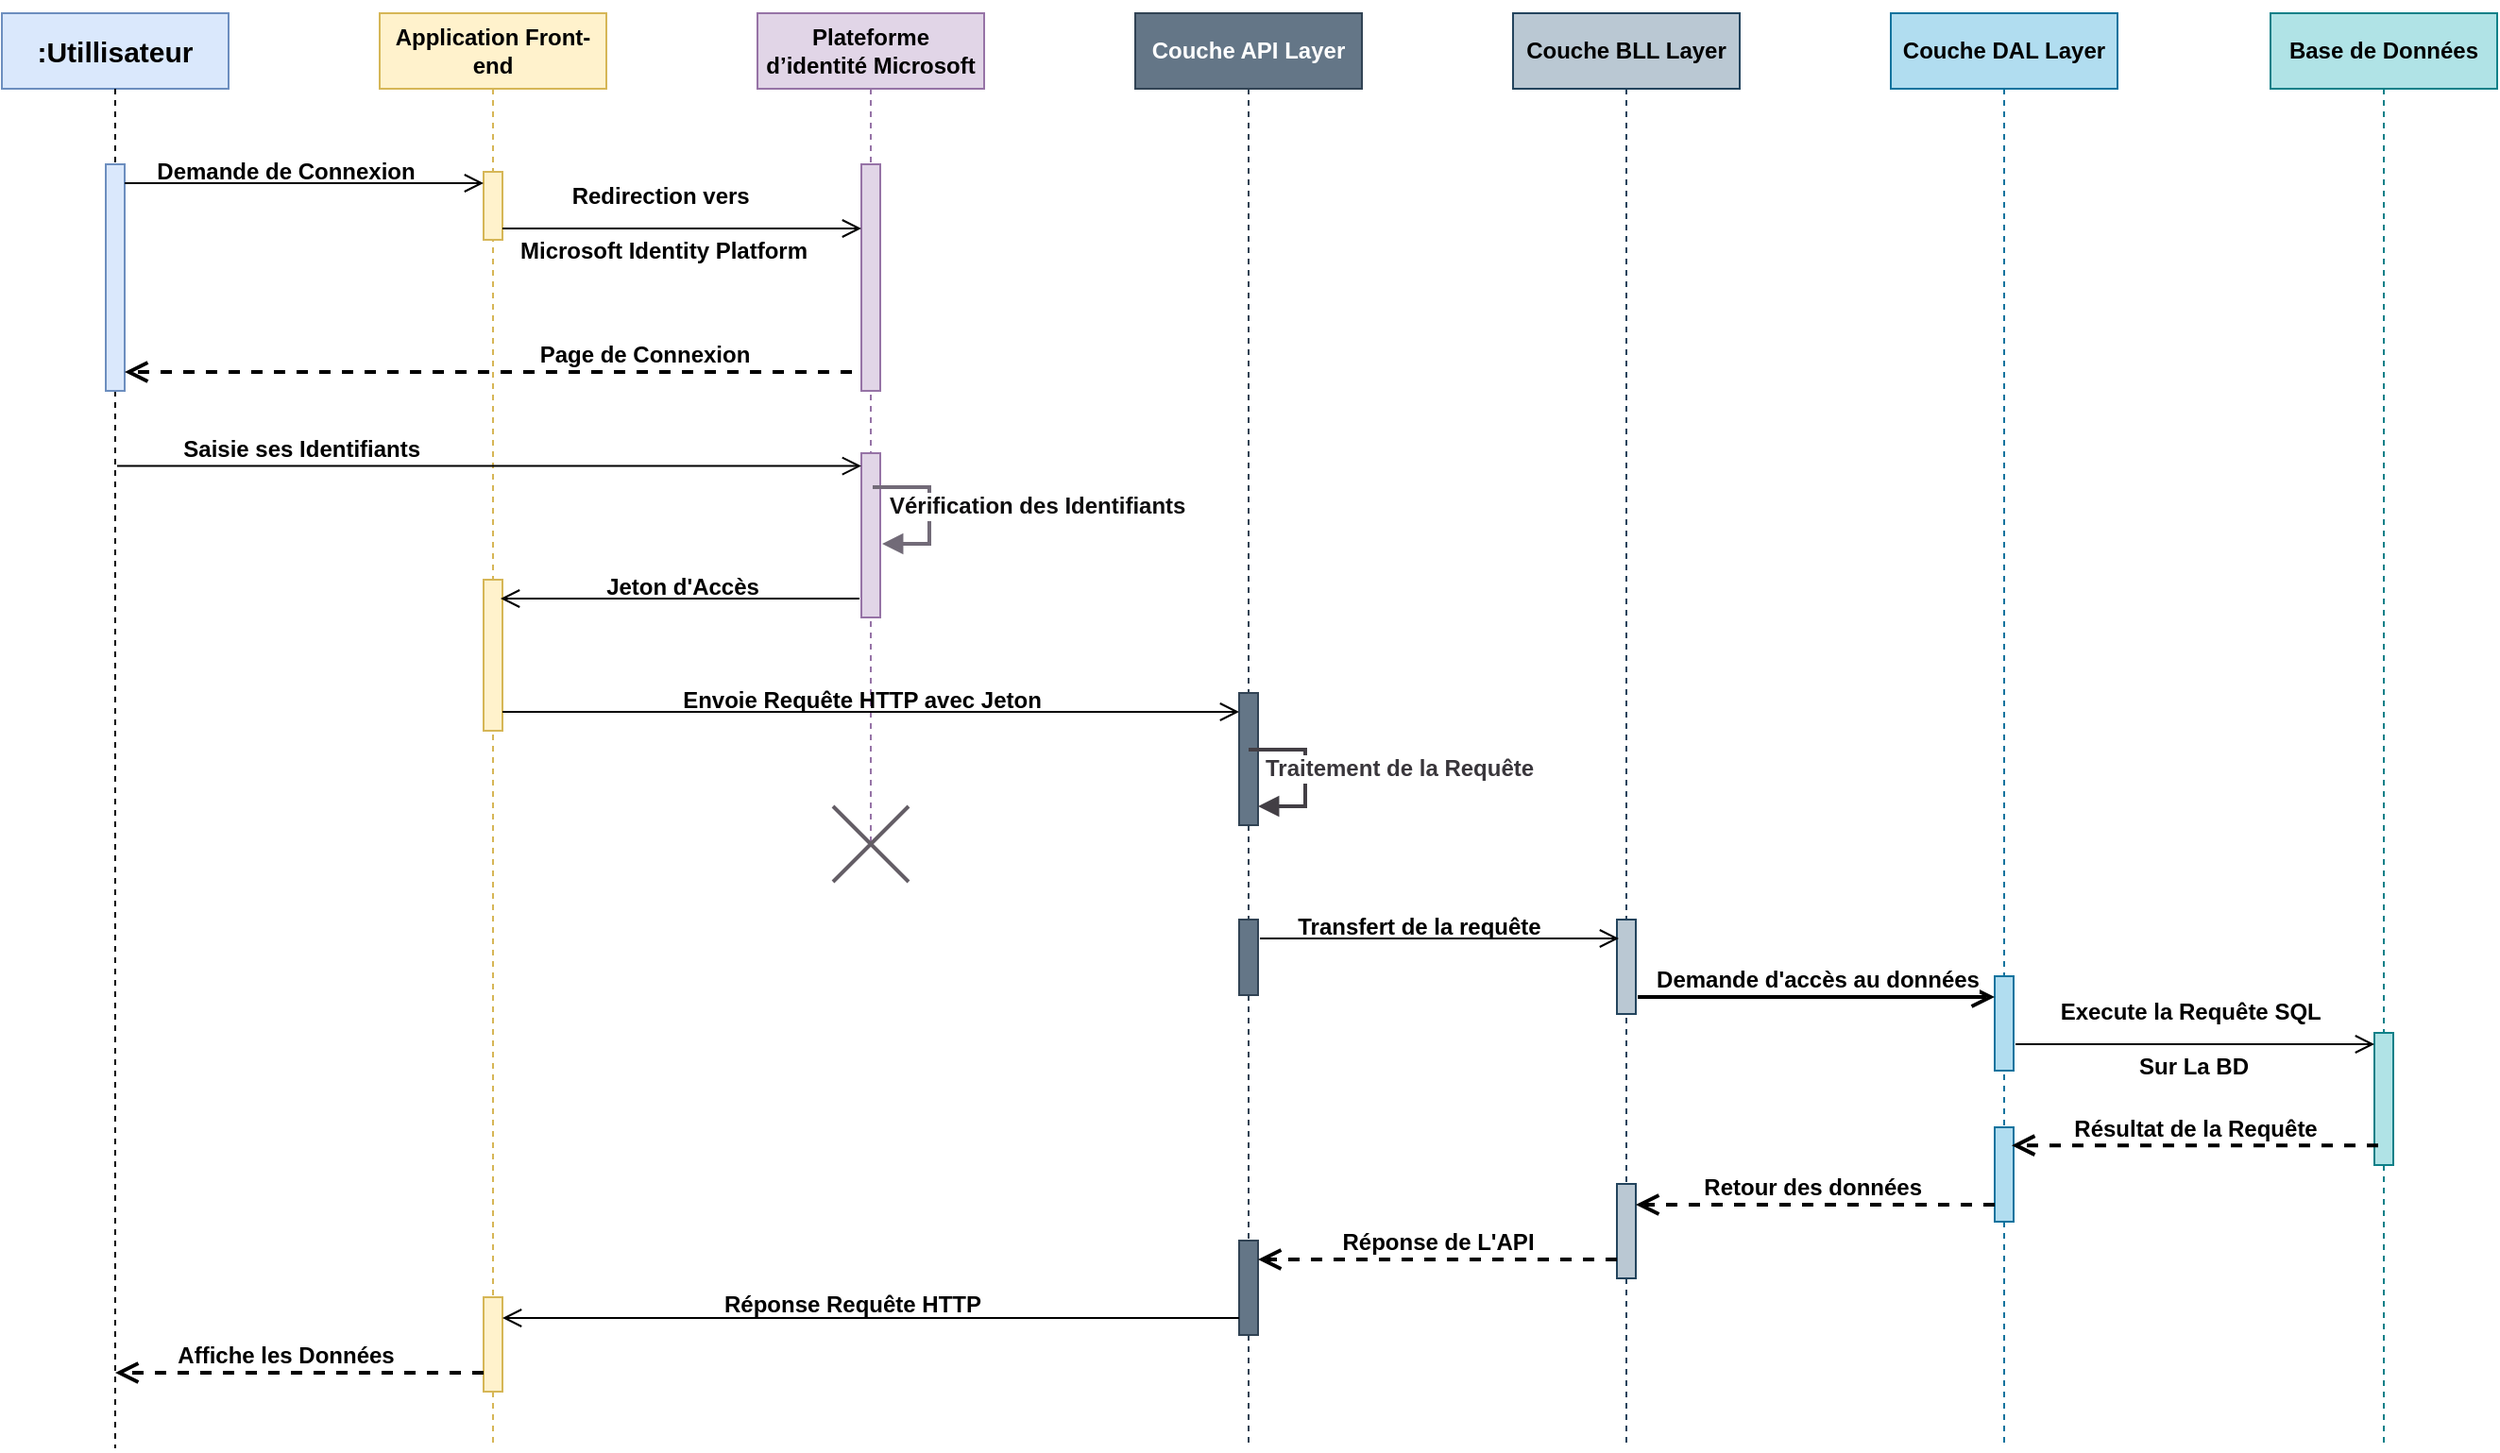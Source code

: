 <mxfile version="24.8.6">
  <diagram name="Page-1" id="ePwsD16DqU7_DC6WwCsZ">
    <mxGraphModel dx="2551" dy="981" grid="1" gridSize="10" guides="1" tooltips="1" connect="1" arrows="1" fold="1" page="1" pageScale="1" pageWidth="827" pageHeight="1169" math="0" shadow="0">
      <root>
        <mxCell id="0" />
        <mxCell id="1" parent="0" />
        <mxCell id="RUaxu5A9DFn4inM2jr1r-6" value="&lt;b&gt;Plateforme d’identité Microsoft&lt;/b&gt;" style="shape=umlLifeline;perimeter=lifelinePerimeter;whiteSpace=wrap;html=1;container=1;dropTarget=0;collapsible=0;recursiveResize=0;outlineConnect=0;portConstraint=eastwest;newEdgeStyle={&quot;edgeStyle&quot;:&quot;elbowEdgeStyle&quot;,&quot;elbow&quot;:&quot;vertical&quot;,&quot;curved&quot;:0,&quot;rounded&quot;:0};fillColor=#e1d5e7;strokeColor=#9673a6;" parent="1" vertex="1">
          <mxGeometry x="320" y="40" width="120" height="440" as="geometry" />
        </mxCell>
        <mxCell id="RUaxu5A9DFn4inM2jr1r-7" value="" style="html=1;points=[[0,0,0,0,5],[0,1,0,0,-5],[1,0,0,0,5],[1,1,0,0,-5]];perimeter=orthogonalPerimeter;outlineConnect=0;targetShapes=umlLifeline;portConstraint=eastwest;newEdgeStyle={&quot;curved&quot;:0,&quot;rounded&quot;:0};fillColor=#e1d5e7;strokeColor=#9673a6;" parent="RUaxu5A9DFn4inM2jr1r-6" vertex="1">
          <mxGeometry x="55" y="80" width="10" height="120" as="geometry" />
        </mxCell>
        <mxCell id="RUaxu5A9DFn4inM2jr1r-42" value="" style="html=1;points=[[0,0,0,0,5],[0,1,0,0,-5],[1,0,0,0,5],[1,1,0,0,-5]];perimeter=orthogonalPerimeter;outlineConnect=0;targetShapes=umlLifeline;portConstraint=eastwest;newEdgeStyle={&quot;curved&quot;:0,&quot;rounded&quot;:0};fillColor=#e1d5e7;strokeColor=#9673a6;" parent="RUaxu5A9DFn4inM2jr1r-6" vertex="1">
          <mxGeometry x="55" y="233" width="10" height="87" as="geometry" />
        </mxCell>
        <mxCell id="RUaxu5A9DFn4inM2jr1r-8" value="&lt;b&gt;Application Front-end&lt;/b&gt;" style="shape=umlLifeline;perimeter=lifelinePerimeter;whiteSpace=wrap;html=1;container=1;dropTarget=0;collapsible=0;recursiveResize=0;outlineConnect=0;portConstraint=eastwest;newEdgeStyle={&quot;edgeStyle&quot;:&quot;elbowEdgeStyle&quot;,&quot;elbow&quot;:&quot;vertical&quot;,&quot;curved&quot;:0,&quot;rounded&quot;:0};fillColor=#fff2cc;strokeColor=#d6b656;" parent="1" vertex="1">
          <mxGeometry x="120" y="40" width="120" height="760" as="geometry" />
        </mxCell>
        <mxCell id="RUaxu5A9DFn4inM2jr1r-9" value="" style="html=1;points=[[0,0,0,0,5],[0,1,0,0,-5],[1,0,0,0,5],[1,1,0,0,-5]];perimeter=orthogonalPerimeter;outlineConnect=0;targetShapes=umlLifeline;portConstraint=eastwest;newEdgeStyle={&quot;curved&quot;:0,&quot;rounded&quot;:0};fillColor=#fff2cc;strokeColor=#d6b656;" parent="RUaxu5A9DFn4inM2jr1r-8" vertex="1">
          <mxGeometry x="55" y="84" width="10" height="36" as="geometry" />
        </mxCell>
        <mxCell id="RUaxu5A9DFn4inM2jr1r-51" value="" style="html=1;points=[[0,0,0,0,5],[0,1,0,0,-5],[1,0,0,0,5],[1,1,0,0,-5]];perimeter=orthogonalPerimeter;outlineConnect=0;targetShapes=umlLifeline;portConstraint=eastwest;newEdgeStyle={&quot;curved&quot;:0,&quot;rounded&quot;:0};fillColor=#fff2cc;strokeColor=#d6b656;" parent="RUaxu5A9DFn4inM2jr1r-8" vertex="1">
          <mxGeometry x="55" y="300" width="10" height="80" as="geometry" />
        </mxCell>
        <mxCell id="RUaxu5A9DFn4inM2jr1r-78" value="" style="html=1;points=[[0,0,0,0,5],[0,1,0,0,-5],[1,0,0,0,5],[1,1,0,0,-5]];perimeter=orthogonalPerimeter;outlineConnect=0;targetShapes=umlLifeline;portConstraint=eastwest;newEdgeStyle={&quot;curved&quot;:0,&quot;rounded&quot;:0};fillColor=#fff2cc;strokeColor=#d6b656;" parent="RUaxu5A9DFn4inM2jr1r-8" vertex="1">
          <mxGeometry x="55" y="680" width="10" height="50" as="geometry" />
        </mxCell>
        <mxCell id="RUaxu5A9DFn4inM2jr1r-11" value="&lt;div style=&quot;font-size: 15px;&quot;&gt;&lt;font style=&quot;font-size: 15px;&quot;&gt;&lt;b&gt;&lt;br&gt;&lt;/b&gt;&lt;/font&gt;&lt;/div&gt;&lt;font style=&quot;font-size: 15px;&quot;&gt;&lt;b&gt;:Utillisateur&lt;/b&gt;&lt;/font&gt;&lt;div style=&quot;font-size: 15px;&quot;&gt;&lt;br&gt;&lt;/div&gt;" style="shape=rect;html=1;whiteSpace=wrap;align=center;fillColor=#dae8fc;strokeColor=#6c8ebf;" parent="1" vertex="1">
          <mxGeometry x="-80" y="40" width="120" height="40" as="geometry" />
        </mxCell>
        <mxCell id="RUaxu5A9DFn4inM2jr1r-12" value="" style="edgeStyle=none;html=1;dashed=1;endArrow=none;align=center;verticalAlign=bottom;exitX=0.5;exitY=1;rounded=0;" parent="1" source="RUaxu5A9DFn4inM2jr1r-15" edge="1">
          <mxGeometry x="1" relative="1" as="geometry">
            <mxPoint x="-20" y="800" as="targetPoint" />
          </mxGeometry>
        </mxCell>
        <mxCell id="RUaxu5A9DFn4inM2jr1r-16" value="" style="edgeStyle=none;html=1;dashed=1;endArrow=none;align=center;verticalAlign=bottom;exitX=0.5;exitY=1;rounded=0;" parent="1" source="RUaxu5A9DFn4inM2jr1r-11" target="RUaxu5A9DFn4inM2jr1r-15" edge="1">
          <mxGeometry x="1" relative="1" as="geometry">
            <mxPoint x="-20" y="390" as="targetPoint" />
            <mxPoint x="-20" y="80" as="sourcePoint" />
          </mxGeometry>
        </mxCell>
        <mxCell id="RUaxu5A9DFn4inM2jr1r-15" value="" style="html=1;points=[[0,0,0,0,5],[0,1,0,0,-5],[1,0,0,0,5],[1,1,0,0,-5]];perimeter=orthogonalPerimeter;outlineConnect=0;targetShapes=umlLifeline;portConstraint=eastwest;newEdgeStyle={&quot;curved&quot;:0,&quot;rounded&quot;:0};fillColor=#dae8fc;strokeColor=#6c8ebf;" parent="1" vertex="1">
          <mxGeometry x="-25" y="120" width="10" height="120" as="geometry" />
        </mxCell>
        <mxCell id="RUaxu5A9DFn4inM2jr1r-17" value="&lt;b&gt;Couche API Layer&lt;/b&gt;" style="shape=umlLifeline;perimeter=lifelinePerimeter;whiteSpace=wrap;html=1;container=1;dropTarget=0;collapsible=0;recursiveResize=0;outlineConnect=0;portConstraint=eastwest;newEdgeStyle={&quot;edgeStyle&quot;:&quot;elbowEdgeStyle&quot;,&quot;elbow&quot;:&quot;vertical&quot;,&quot;curved&quot;:0,&quot;rounded&quot;:0};fillColor=#647687;strokeColor=#314354;fontColor=#ffffff;" parent="1" vertex="1">
          <mxGeometry x="520" y="40" width="120" height="760" as="geometry" />
        </mxCell>
        <mxCell id="RUaxu5A9DFn4inM2jr1r-18" value="" style="html=1;points=[[0,0,0,0,5],[0,1,0,0,-5],[1,0,0,0,5],[1,1,0,0,-5]];perimeter=orthogonalPerimeter;outlineConnect=0;targetShapes=umlLifeline;portConstraint=eastwest;newEdgeStyle={&quot;curved&quot;:0,&quot;rounded&quot;:0};fillColor=#647687;strokeColor=#314354;fontColor=#ffffff;" parent="RUaxu5A9DFn4inM2jr1r-17" vertex="1">
          <mxGeometry x="55" y="360" width="10" height="70" as="geometry" />
        </mxCell>
        <mxCell id="RUaxu5A9DFn4inM2jr1r-56" value="" style="html=1;points=[[0,0,0,0,5],[0,1,0,0,-5],[1,0,0,0,5],[1,1,0,0,-5]];perimeter=orthogonalPerimeter;outlineConnect=0;targetShapes=umlLifeline;portConstraint=eastwest;newEdgeStyle={&quot;curved&quot;:0,&quot;rounded&quot;:0};fillColor=#647687;strokeColor=#314354;fontColor=#ffffff;" parent="RUaxu5A9DFn4inM2jr1r-17" vertex="1">
          <mxGeometry x="55" y="480" width="10" height="40" as="geometry" />
        </mxCell>
        <mxCell id="RUaxu5A9DFn4inM2jr1r-72" value="" style="html=1;points=[[0,0,0,0,5],[0,1,0,0,-5],[1,0,0,0,5],[1,1,0,0,-5]];perimeter=orthogonalPerimeter;outlineConnect=0;targetShapes=umlLifeline;portConstraint=eastwest;newEdgeStyle={&quot;curved&quot;:0,&quot;rounded&quot;:0};fillColor=#647687;strokeColor=#314354;fontColor=#ffffff;" parent="RUaxu5A9DFn4inM2jr1r-17" vertex="1">
          <mxGeometry x="55" y="650" width="10" height="50" as="geometry" />
        </mxCell>
        <mxCell id="RUaxu5A9DFn4inM2jr1r-19" value="&lt;b&gt;Couche BLL Layer&lt;/b&gt;" style="shape=umlLifeline;perimeter=lifelinePerimeter;whiteSpace=wrap;html=1;container=1;dropTarget=0;collapsible=0;recursiveResize=0;outlineConnect=0;portConstraint=eastwest;newEdgeStyle={&quot;edgeStyle&quot;:&quot;elbowEdgeStyle&quot;,&quot;elbow&quot;:&quot;vertical&quot;,&quot;curved&quot;:0,&quot;rounded&quot;:0};fillColor=#bac8d3;strokeColor=#23445d;" parent="1" vertex="1">
          <mxGeometry x="720" y="40" width="120" height="760" as="geometry" />
        </mxCell>
        <mxCell id="RUaxu5A9DFn4inM2jr1r-20" value="" style="html=1;points=[[0,0,0,0,5],[0,1,0,0,-5],[1,0,0,0,5],[1,1,0,0,-5]];perimeter=orthogonalPerimeter;outlineConnect=0;targetShapes=umlLifeline;portConstraint=eastwest;newEdgeStyle={&quot;curved&quot;:0,&quot;rounded&quot;:0};fillColor=#bac8d3;strokeColor=#23445d;" parent="RUaxu5A9DFn4inM2jr1r-19" vertex="1">
          <mxGeometry x="55" y="480" width="10" height="50" as="geometry" />
        </mxCell>
        <mxCell id="RUaxu5A9DFn4inM2jr1r-70" value="" style="html=1;points=[[0,0,0,0,5],[0,1,0,0,-5],[1,0,0,0,5],[1,1,0,0,-5]];perimeter=orthogonalPerimeter;outlineConnect=0;targetShapes=umlLifeline;portConstraint=eastwest;newEdgeStyle={&quot;curved&quot;:0,&quot;rounded&quot;:0};fillColor=#bac8d3;strokeColor=#23445d;" parent="RUaxu5A9DFn4inM2jr1r-19" vertex="1">
          <mxGeometry x="55" y="620" width="10" height="50" as="geometry" />
        </mxCell>
        <mxCell id="RUaxu5A9DFn4inM2jr1r-21" value="&lt;b&gt;Couche DAL Layer&lt;/b&gt;" style="shape=umlLifeline;perimeter=lifelinePerimeter;whiteSpace=wrap;html=1;container=1;dropTarget=0;collapsible=0;recursiveResize=0;outlineConnect=0;portConstraint=eastwest;newEdgeStyle={&quot;edgeStyle&quot;:&quot;elbowEdgeStyle&quot;,&quot;elbow&quot;:&quot;vertical&quot;,&quot;curved&quot;:0,&quot;rounded&quot;:0};fillColor=#b1ddf0;strokeColor=#10739e;" parent="1" vertex="1">
          <mxGeometry x="920" y="40" width="120" height="760" as="geometry" />
        </mxCell>
        <mxCell id="RUaxu5A9DFn4inM2jr1r-22" value="" style="html=1;points=[[0,0,0,0,5],[0,1,0,0,-5],[1,0,0,0,5],[1,1,0,0,-5]];perimeter=orthogonalPerimeter;outlineConnect=0;targetShapes=umlLifeline;portConstraint=eastwest;newEdgeStyle={&quot;curved&quot;:0,&quot;rounded&quot;:0};fillColor=#b1ddf0;strokeColor=#10739e;" parent="RUaxu5A9DFn4inM2jr1r-21" vertex="1">
          <mxGeometry x="55" y="510" width="10" height="50" as="geometry" />
        </mxCell>
        <mxCell id="RUaxu5A9DFn4inM2jr1r-68" value="" style="html=1;points=[[0,0,0,0,5],[0,1,0,0,-5],[1,0,0,0,5],[1,1,0,0,-5]];perimeter=orthogonalPerimeter;outlineConnect=0;targetShapes=umlLifeline;portConstraint=eastwest;newEdgeStyle={&quot;curved&quot;:0,&quot;rounded&quot;:0};fillColor=#b1ddf0;strokeColor=#10739e;" parent="RUaxu5A9DFn4inM2jr1r-21" vertex="1">
          <mxGeometry x="55" y="590" width="10" height="50" as="geometry" />
        </mxCell>
        <mxCell id="RUaxu5A9DFn4inM2jr1r-23" value="&lt;b&gt;Base de Données&lt;/b&gt;" style="shape=umlLifeline;perimeter=lifelinePerimeter;whiteSpace=wrap;html=1;container=1;dropTarget=0;collapsible=0;recursiveResize=0;outlineConnect=0;portConstraint=eastwest;newEdgeStyle={&quot;edgeStyle&quot;:&quot;elbowEdgeStyle&quot;,&quot;elbow&quot;:&quot;vertical&quot;,&quot;curved&quot;:0,&quot;rounded&quot;:0};fillColor=#b0e3e6;strokeColor=#0e8088;" parent="1" vertex="1">
          <mxGeometry x="1121" y="40" width="120" height="760" as="geometry" />
        </mxCell>
        <mxCell id="RUaxu5A9DFn4inM2jr1r-24" value="" style="html=1;points=[[0,0,0,0,5],[0,1,0,0,-5],[1,0,0,0,5],[1,1,0,0,-5]];perimeter=orthogonalPerimeter;outlineConnect=0;targetShapes=umlLifeline;portConstraint=eastwest;newEdgeStyle={&quot;curved&quot;:0,&quot;rounded&quot;:0};fillColor=#b0e3e6;strokeColor=#0e8088;" parent="RUaxu5A9DFn4inM2jr1r-23" vertex="1">
          <mxGeometry x="55" y="540" width="10" height="70" as="geometry" />
        </mxCell>
        <mxCell id="RUaxu5A9DFn4inM2jr1r-25" value="" style="endArrow=open;startArrow=none;endFill=0;startFill=0;endSize=8;html=1;verticalAlign=bottom;labelBackgroundColor=none;strokeWidth=1;rounded=0;" parent="1" target="RUaxu5A9DFn4inM2jr1r-9" edge="1">
          <mxGeometry width="160" relative="1" as="geometry">
            <mxPoint x="-15" y="130" as="sourcePoint" />
            <mxPoint x="170" y="130" as="targetPoint" />
          </mxGeometry>
        </mxCell>
        <mxCell id="RUaxu5A9DFn4inM2jr1r-27" value="&lt;font style=&quot;font-size: 12px;&quot;&gt;Demande de Connexion&lt;/font&gt;" style="text;strokeColor=none;fillColor=none;html=1;fontSize=24;fontStyle=1;verticalAlign=middle;align=center;" parent="1" vertex="1">
          <mxGeometry x="20" y="100" width="100" height="40" as="geometry" />
        </mxCell>
        <mxCell id="RUaxu5A9DFn4inM2jr1r-28" value="" style="endArrow=open;startArrow=none;endFill=0;startFill=0;endSize=8;html=1;verticalAlign=bottom;labelBackgroundColor=none;strokeWidth=1;rounded=0;" parent="1" edge="1">
          <mxGeometry width="160" relative="1" as="geometry">
            <mxPoint x="185" y="154" as="sourcePoint" />
            <mxPoint x="375" y="154" as="targetPoint" />
          </mxGeometry>
        </mxCell>
        <mxCell id="RUaxu5A9DFn4inM2jr1r-29" value="&lt;font style=&quot;font-size: 12px;&quot;&gt;&lt;span style=&quot;background-color: initial;&quot;&gt;Redirection vers&amp;nbsp;&lt;/span&gt;&lt;br&gt;&lt;span style=&quot;background-color: initial;&quot;&gt;Microsoft Identity Platform&lt;/span&gt;&lt;/font&gt;" style="text;strokeColor=none;fillColor=none;html=1;fontSize=24;fontStyle=1;verticalAlign=middle;align=center;" parent="1" vertex="1">
          <mxGeometry x="220" y="130" width="100" height="34" as="geometry" />
        </mxCell>
        <mxCell id="RUaxu5A9DFn4inM2jr1r-38" value="&lt;b&gt;&lt;font style=&quot;font-size: 12px;&quot;&gt;Page de Connexion&lt;/font&gt;&lt;/b&gt;" style="html=1;verticalAlign=bottom;endArrow=open;dashed=1;endSize=8;curved=0;rounded=0;strokeWidth=2;" parent="1" target="RUaxu5A9DFn4inM2jr1r-15" edge="1">
          <mxGeometry x="-0.429" relative="1" as="geometry">
            <mxPoint x="370" y="230" as="sourcePoint" />
            <mxPoint x="290" y="230" as="targetPoint" />
            <mxPoint as="offset" />
          </mxGeometry>
        </mxCell>
        <mxCell id="RUaxu5A9DFn4inM2jr1r-39" value="" style="endArrow=open;startArrow=none;endFill=0;startFill=0;endSize=8;html=1;verticalAlign=bottom;labelBackgroundColor=none;strokeWidth=1;rounded=0;" parent="1" target="RUaxu5A9DFn4inM2jr1r-42" edge="1">
          <mxGeometry width="160" relative="1" as="geometry">
            <mxPoint x="-19" y="279.76" as="sourcePoint" />
            <mxPoint x="370" y="280" as="targetPoint" />
          </mxGeometry>
        </mxCell>
        <mxCell id="RUaxu5A9DFn4inM2jr1r-41" value="&lt;span style=&quot;font-size: 12px;&quot;&gt;Saisie ses Identifiants&amp;nbsp;&lt;/span&gt;" style="text;strokeColor=none;fillColor=none;html=1;fontSize=24;fontStyle=1;verticalAlign=middle;align=center;" parent="1" vertex="1">
          <mxGeometry x="30" y="250" width="100" height="34" as="geometry" />
        </mxCell>
        <mxCell id="RUaxu5A9DFn4inM2jr1r-44" value="&lt;font size=&quot;1&quot; color=&quot;#0f0e0f&quot; style=&quot;&quot;&gt;&lt;b style=&quot;font-size: 12px;&quot;&gt;Vérification des Identifiants&amp;nbsp;&lt;/b&gt;&lt;/font&gt;" style="html=1;align=left;spacingLeft=2;endArrow=block;rounded=0;edgeStyle=orthogonalEdgeStyle;curved=0;rounded=0;strokeColor=#726B78;strokeWidth=2;" parent="1" edge="1">
          <mxGeometry x="-0.882" y="-10" relative="1" as="geometry">
            <mxPoint x="381" y="291" as="sourcePoint" />
            <Array as="points">
              <mxPoint x="411" y="321" />
            </Array>
            <mxPoint x="386" y="321.029" as="targetPoint" />
            <mxPoint as="offset" />
          </mxGeometry>
        </mxCell>
        <mxCell id="RUaxu5A9DFn4inM2jr1r-49" value="&lt;font style=&quot;font-size: 12px;&quot;&gt;&lt;b&gt;Demande d&#39;accès au données&lt;/b&gt;&lt;/font&gt;" style="html=1;verticalAlign=bottom;endArrow=open;endSize=8;curved=0;rounded=0;exitX=1;exitY=1;exitDx=0;exitDy=-5;strokeWidth=2;" parent="1" target="RUaxu5A9DFn4inM2jr1r-22" edge="1">
          <mxGeometry relative="1" as="geometry">
            <mxPoint x="970" y="561" as="targetPoint" />
            <mxPoint x="786.0" y="561" as="sourcePoint" />
          </mxGeometry>
        </mxCell>
        <mxCell id="RUaxu5A9DFn4inM2jr1r-50" value="" style="endArrow=open;startArrow=none;endFill=0;startFill=0;endSize=8;html=1;verticalAlign=bottom;labelBackgroundColor=none;strokeWidth=1;rounded=0;" parent="1" edge="1">
          <mxGeometry width="160" relative="1" as="geometry">
            <mxPoint x="374" y="350" as="sourcePoint" />
            <mxPoint x="184" y="350" as="targetPoint" />
          </mxGeometry>
        </mxCell>
        <mxCell id="RUaxu5A9DFn4inM2jr1r-52" value="&lt;font style=&quot;font-size: 12px;&quot;&gt;Jeton d&#39;Accès&lt;/font&gt;" style="text;strokeColor=none;fillColor=none;html=1;fontSize=24;fontStyle=1;verticalAlign=middle;align=center;" parent="1" vertex="1">
          <mxGeometry x="230" y="320" width="100" height="40" as="geometry" />
        </mxCell>
        <mxCell id="RUaxu5A9DFn4inM2jr1r-53" value="" style="endArrow=open;startArrow=none;endFill=0;startFill=0;endSize=8;html=1;verticalAlign=bottom;labelBackgroundColor=none;strokeWidth=1;rounded=0;" parent="1" target="RUaxu5A9DFn4inM2jr1r-18" edge="1">
          <mxGeometry width="160" relative="1" as="geometry">
            <mxPoint x="185" y="410" as="sourcePoint" />
            <mxPoint x="570" y="410" as="targetPoint" />
          </mxGeometry>
        </mxCell>
        <mxCell id="RUaxu5A9DFn4inM2jr1r-54" value="&lt;font style=&quot;font-size: 12px;&quot;&gt;Envoie Requête HTTP avec Jeton&lt;/font&gt;" style="text;strokeColor=none;fillColor=none;html=1;fontSize=24;fontStyle=1;verticalAlign=middle;align=center;" parent="1" vertex="1">
          <mxGeometry x="325" y="380" width="100" height="40" as="geometry" />
        </mxCell>
        <mxCell id="RUaxu5A9DFn4inM2jr1r-55" value="&lt;font color=&quot;#39363b&quot; size=&quot;1&quot; style=&quot;&quot;&gt;&lt;b style=&quot;font-size: 12px;&quot;&gt;Traitement de la Requête&lt;/b&gt;&lt;/font&gt;" style="html=1;align=left;spacingLeft=2;endArrow=block;rounded=0;edgeStyle=orthogonalEdgeStyle;curved=0;rounded=0;strokeColor=#433F45;strokeWidth=2;" parent="1" edge="1">
          <mxGeometry x="-0.882" y="-10" relative="1" as="geometry">
            <mxPoint x="580" y="430" as="sourcePoint" />
            <Array as="points">
              <mxPoint x="610" y="460" />
            </Array>
            <mxPoint x="585" y="460.029" as="targetPoint" />
            <mxPoint as="offset" />
          </mxGeometry>
        </mxCell>
        <mxCell id="RUaxu5A9DFn4inM2jr1r-57" value="" style="endArrow=open;startArrow=none;endFill=0;startFill=0;endSize=8;html=1;verticalAlign=bottom;labelBackgroundColor=none;strokeWidth=1;rounded=0;" parent="1" edge="1">
          <mxGeometry width="160" relative="1" as="geometry">
            <mxPoint x="586" y="530" as="sourcePoint" />
            <mxPoint x="776" y="530" as="targetPoint" />
          </mxGeometry>
        </mxCell>
        <mxCell id="RUaxu5A9DFn4inM2jr1r-58" value="&lt;font style=&quot;font-size: 12px;&quot;&gt;Transfert de la requête&lt;/font&gt;" style="text;strokeColor=none;fillColor=none;html=1;fontSize=24;fontStyle=1;verticalAlign=middle;align=center;" parent="1" vertex="1">
          <mxGeometry x="620" y="500" width="100" height="40" as="geometry" />
        </mxCell>
        <mxCell id="RUaxu5A9DFn4inM2jr1r-62" value="" style="endArrow=open;startArrow=none;endFill=0;startFill=0;endSize=8;html=1;verticalAlign=bottom;labelBackgroundColor=none;strokeWidth=1;rounded=0;" parent="1" edge="1">
          <mxGeometry width="160" relative="1" as="geometry">
            <mxPoint x="986" y="586" as="sourcePoint" />
            <mxPoint x="1176" y="586" as="targetPoint" />
          </mxGeometry>
        </mxCell>
        <mxCell id="RUaxu5A9DFn4inM2jr1r-63" value="&lt;font style=&quot;font-size: 12px;&quot;&gt;Execute la Requête SQL&amp;nbsp;&lt;/font&gt;&lt;div&gt;&lt;font style=&quot;font-size: 12px;&quot;&gt;Sur La BD&lt;/font&gt;&lt;/div&gt;" style="text;strokeColor=none;fillColor=none;html=1;fontSize=24;fontStyle=1;verticalAlign=middle;align=center;" parent="1" vertex="1">
          <mxGeometry x="1030" y="559" width="100" height="40" as="geometry" />
        </mxCell>
        <mxCell id="RUaxu5A9DFn4inM2jr1r-65" value="&lt;span style=&quot;font-size: 12px;&quot;&gt;&lt;b&gt;Résultat de la Requête&lt;/b&gt;&lt;/span&gt;" style="html=1;verticalAlign=bottom;endArrow=open;dashed=1;endSize=8;curved=0;rounded=0;exitX=1;exitY=1;exitDx=0;exitDy=-5;strokeWidth=2;" parent="1" edge="1">
          <mxGeometry relative="1" as="geometry">
            <mxPoint x="984.0" y="639.58" as="targetPoint" />
            <mxPoint x="1178" y="639.58" as="sourcePoint" />
          </mxGeometry>
        </mxCell>
        <mxCell id="RUaxu5A9DFn4inM2jr1r-69" value="&lt;span style=&quot;font-size: 12px;&quot;&gt;&lt;b&gt;Retour des données&amp;nbsp;&lt;/b&gt;&lt;/span&gt;" style="html=1;verticalAlign=bottom;endArrow=open;dashed=1;endSize=8;curved=0;rounded=0;exitX=1;exitY=1;exitDx=0;exitDy=-5;strokeWidth=2;" parent="1" target="RUaxu5A9DFn4inM2jr1r-70" edge="1">
          <mxGeometry relative="1" as="geometry">
            <mxPoint x="790" y="670" as="targetPoint" />
            <mxPoint x="975" y="671" as="sourcePoint" />
          </mxGeometry>
        </mxCell>
        <mxCell id="RUaxu5A9DFn4inM2jr1r-71" value="&lt;span style=&quot;font-size: 12px;&quot;&gt;&lt;b&gt;Réponse de L&#39;API&lt;/b&gt;&lt;/span&gt;" style="html=1;verticalAlign=bottom;endArrow=open;dashed=1;endSize=8;curved=0;rounded=0;exitX=1;exitY=1;exitDx=0;exitDy=-5;strokeWidth=2;" parent="1" edge="1">
          <mxGeometry relative="1" as="geometry">
            <mxPoint x="585" y="700" as="targetPoint" />
            <mxPoint x="775" y="700" as="sourcePoint" />
          </mxGeometry>
        </mxCell>
        <mxCell id="RUaxu5A9DFn4inM2jr1r-74" value="" style="endArrow=open;startArrow=none;endFill=0;startFill=0;endSize=8;html=1;verticalAlign=bottom;labelBackgroundColor=none;strokeWidth=1;rounded=0;" parent="1" edge="1">
          <mxGeometry width="160" relative="1" as="geometry">
            <mxPoint x="575" y="731" as="sourcePoint" />
            <mxPoint x="185" y="731" as="targetPoint" />
          </mxGeometry>
        </mxCell>
        <mxCell id="RUaxu5A9DFn4inM2jr1r-76" value="" style="shape=umlDestroy;dashed=0;targetShapes=umlLifeline;fillColor=#E1D5E7;strokeColor=#645E66;strokeWidth=2;" parent="1" vertex="1">
          <mxGeometry x="360" y="460" width="40" height="40" as="geometry" />
        </mxCell>
        <mxCell id="RUaxu5A9DFn4inM2jr1r-77" value="&lt;font style=&quot;font-size: 12px;&quot;&gt;Réponse Requête HTTP&lt;/font&gt;" style="text;strokeColor=none;fillColor=none;html=1;fontSize=24;fontStyle=1;verticalAlign=middle;align=center;" parent="1" vertex="1">
          <mxGeometry x="320" y="700" width="100" height="40" as="geometry" />
        </mxCell>
        <mxCell id="RUaxu5A9DFn4inM2jr1r-80" value="&lt;b&gt;&lt;font style=&quot;font-size: 12px;&quot;&gt;Affiche les Données&lt;/font&gt;&lt;/b&gt;" style="html=1;verticalAlign=bottom;endArrow=open;dashed=1;endSize=8;curved=0;rounded=0;strokeWidth=2;" parent="1" edge="1">
          <mxGeometry x="0.077" relative="1" as="geometry">
            <mxPoint x="175" y="760" as="sourcePoint" />
            <mxPoint x="-20" y="760" as="targetPoint" />
            <mxPoint as="offset" />
          </mxGeometry>
        </mxCell>
      </root>
    </mxGraphModel>
  </diagram>
</mxfile>

